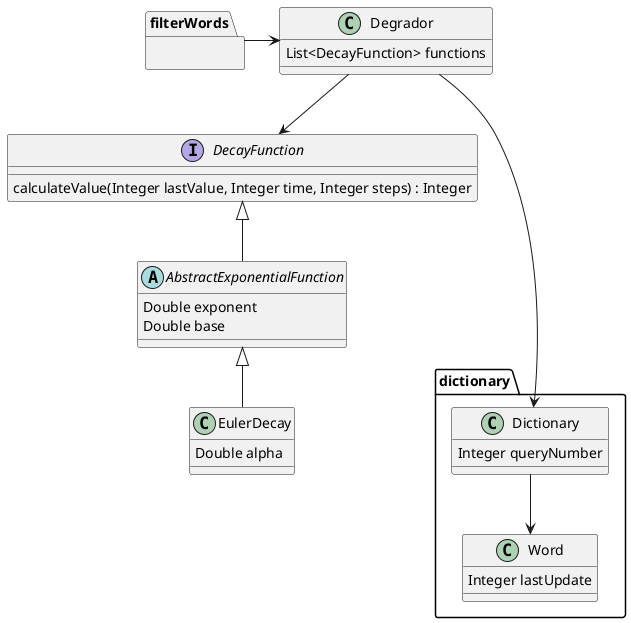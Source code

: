 @startuml

package filterWords{}
package dictionary{
class Dictionary{
Integer queryNumber
}

class Word{
Integer lastUpdate
}
}

interface DecayFunction{
calculateValue(Integer lastValue, Integer time, Integer steps) : Integer
}

abstract AbstractExponentialFunction {
Double exponent
Double base
}

DecayFunction <|-- AbstractExponentialFunction

AbstractExponentialFunction <|-- EulerDecay

class EulerDecay{
Double alpha
}

Dictionary --> Word
Degrador ----> Dictionary
Degrador --> DecayFunction

filterWords -> Degrador

class Degrador {
List<DecayFunction> functions
}

@enduml